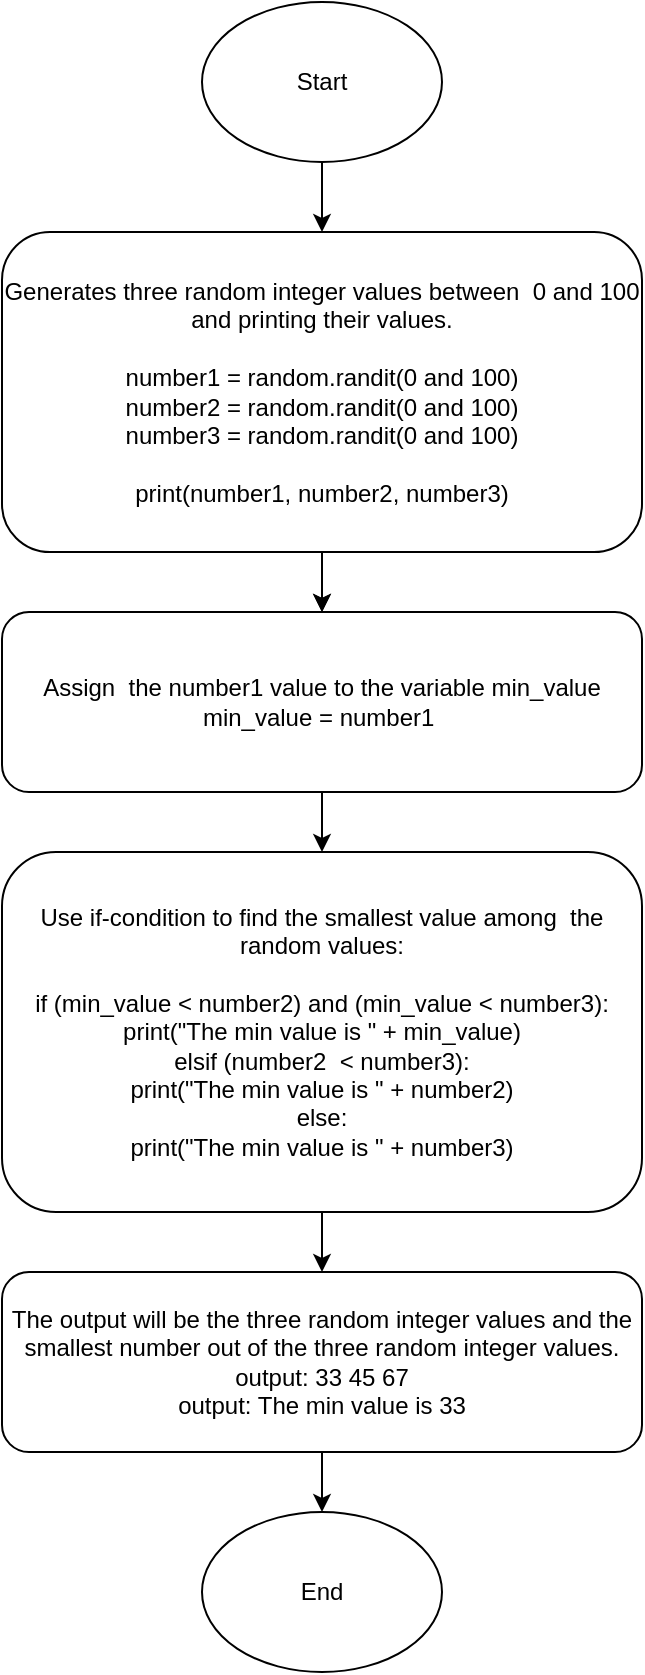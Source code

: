 <mxfile>
    <diagram id="w8sKfRcFDjRF3g0k4Wx3" name="Page-1">
        <mxGraphModel dx="793" dy="1663" grid="1" gridSize="10" guides="1" tooltips="1" connect="1" arrows="1" fold="1" page="1" pageScale="1" pageWidth="850" pageHeight="1100" math="0" shadow="0">
            <root>
                <mxCell id="0"/>
                <mxCell id="1" parent="0"/>
                <mxCell id="10" style="edgeStyle=none;html=1;entryX=0.5;entryY=0;entryDx=0;entryDy=0;" edge="1" parent="1" source="2" target="3">
                    <mxGeometry relative="1" as="geometry"/>
                </mxCell>
                <mxCell id="16" value="" style="edgeStyle=none;html=1;" edge="1" parent="1" source="2" target="3">
                    <mxGeometry relative="1" as="geometry"/>
                </mxCell>
                <mxCell id="2" value="Generates three random integer values between&amp;nbsp; 0 and 100 and printing their values.&lt;br&gt;&lt;br&gt;number1 = random.randit(0 and 100)&lt;br&gt;number2 = random.randit(0 and 100)&lt;br&gt;number3 = random.randit(0 and 100)&lt;br&gt;&lt;br&gt;print(number1, number2, number3)&lt;br&gt;" style="rounded=1;whiteSpace=wrap;html=1;fontColor=#000000;" vertex="1" parent="1">
                    <mxGeometry x="40" y="40" width="320" height="160" as="geometry"/>
                </mxCell>
                <mxCell id="11" style="edgeStyle=none;html=1;" edge="1" parent="1" source="3">
                    <mxGeometry relative="1" as="geometry">
                        <mxPoint x="200" y="350" as="targetPoint"/>
                    </mxGeometry>
                </mxCell>
                <mxCell id="3" value="Assign&amp;nbsp; the number1 value to the variable min_value&lt;br&gt;min_value = number1&amp;nbsp;" style="rounded=1;whiteSpace=wrap;html=1;fontColor=#000000;" vertex="1" parent="1">
                    <mxGeometry x="40" y="230" width="320" height="90" as="geometry"/>
                </mxCell>
                <mxCell id="5" style="edgeStyle=none;html=1;exitX=0.5;exitY=1;exitDx=0;exitDy=0;" edge="1" parent="1" source="4">
                    <mxGeometry relative="1" as="geometry">
                        <mxPoint x="200" y="470" as="targetPoint"/>
                    </mxGeometry>
                </mxCell>
                <mxCell id="12" style="edgeStyle=none;html=1;" edge="1" parent="1" source="4">
                    <mxGeometry relative="1" as="geometry">
                        <mxPoint x="200" y="560" as="targetPoint"/>
                    </mxGeometry>
                </mxCell>
                <mxCell id="4" value="Use if-condition to find the smallest value among&amp;nbsp; the random values:&lt;br&gt;&lt;br&gt;if (min_value &amp;lt; number2) and (min_value &amp;lt; number3):&lt;br&gt;print(&quot;The min value is &quot; + min_value)&lt;br&gt;elsif (number2&amp;nbsp; &amp;lt; number3):&lt;br&gt;print(&quot;The min value is &quot; + number2)&lt;br&gt;else:&lt;br&gt;print(&quot;The min value is &quot; + number3)" style="rounded=1;whiteSpace=wrap;html=1;fontColor=#000000;" vertex="1" parent="1">
                    <mxGeometry x="40" y="350" width="320" height="180" as="geometry"/>
                </mxCell>
                <mxCell id="13" style="edgeStyle=none;html=1;" edge="1" parent="1">
                    <mxGeometry relative="1" as="geometry">
                        <mxPoint x="200" y="680" as="targetPoint"/>
                        <mxPoint x="200" y="650" as="sourcePoint"/>
                    </mxGeometry>
                </mxCell>
                <mxCell id="7" value="Text" style="text;html=1;align=center;verticalAlign=middle;resizable=0;points=[];autosize=1;strokeColor=none;fillColor=none;" vertex="1" parent="1">
                    <mxGeometry x="175" y="-25" width="50" height="30" as="geometry"/>
                </mxCell>
                <mxCell id="9" style="edgeStyle=none;html=1;entryX=0.5;entryY=0;entryDx=0;entryDy=0;" edge="1" parent="1" source="8" target="2">
                    <mxGeometry relative="1" as="geometry"/>
                </mxCell>
                <mxCell id="8" value="Start" style="ellipse;whiteSpace=wrap;html=1;fontColor=#000000;" vertex="1" parent="1">
                    <mxGeometry x="140" y="-75" width="120" height="80" as="geometry"/>
                </mxCell>
                <mxCell id="14" value="End" style="ellipse;whiteSpace=wrap;html=1;fontColor=#000000;" vertex="1" parent="1">
                    <mxGeometry x="140" y="680" width="120" height="80" as="geometry"/>
                </mxCell>
                <mxCell id="17" value="The output will be the three random integer values and the smallest number out of the three random integer values.&lt;br&gt;output: 33 45 67&lt;br&gt;output: The min value is 33" style="rounded=1;whiteSpace=wrap;html=1;labelBackgroundColor=none;fontColor=#000000;fillColor=default;gradientColor=none;gradientDirection=north;" vertex="1" parent="1">
                    <mxGeometry x="40" y="560" width="320" height="90" as="geometry"/>
                </mxCell>
            </root>
        </mxGraphModel>
    </diagram>
</mxfile>